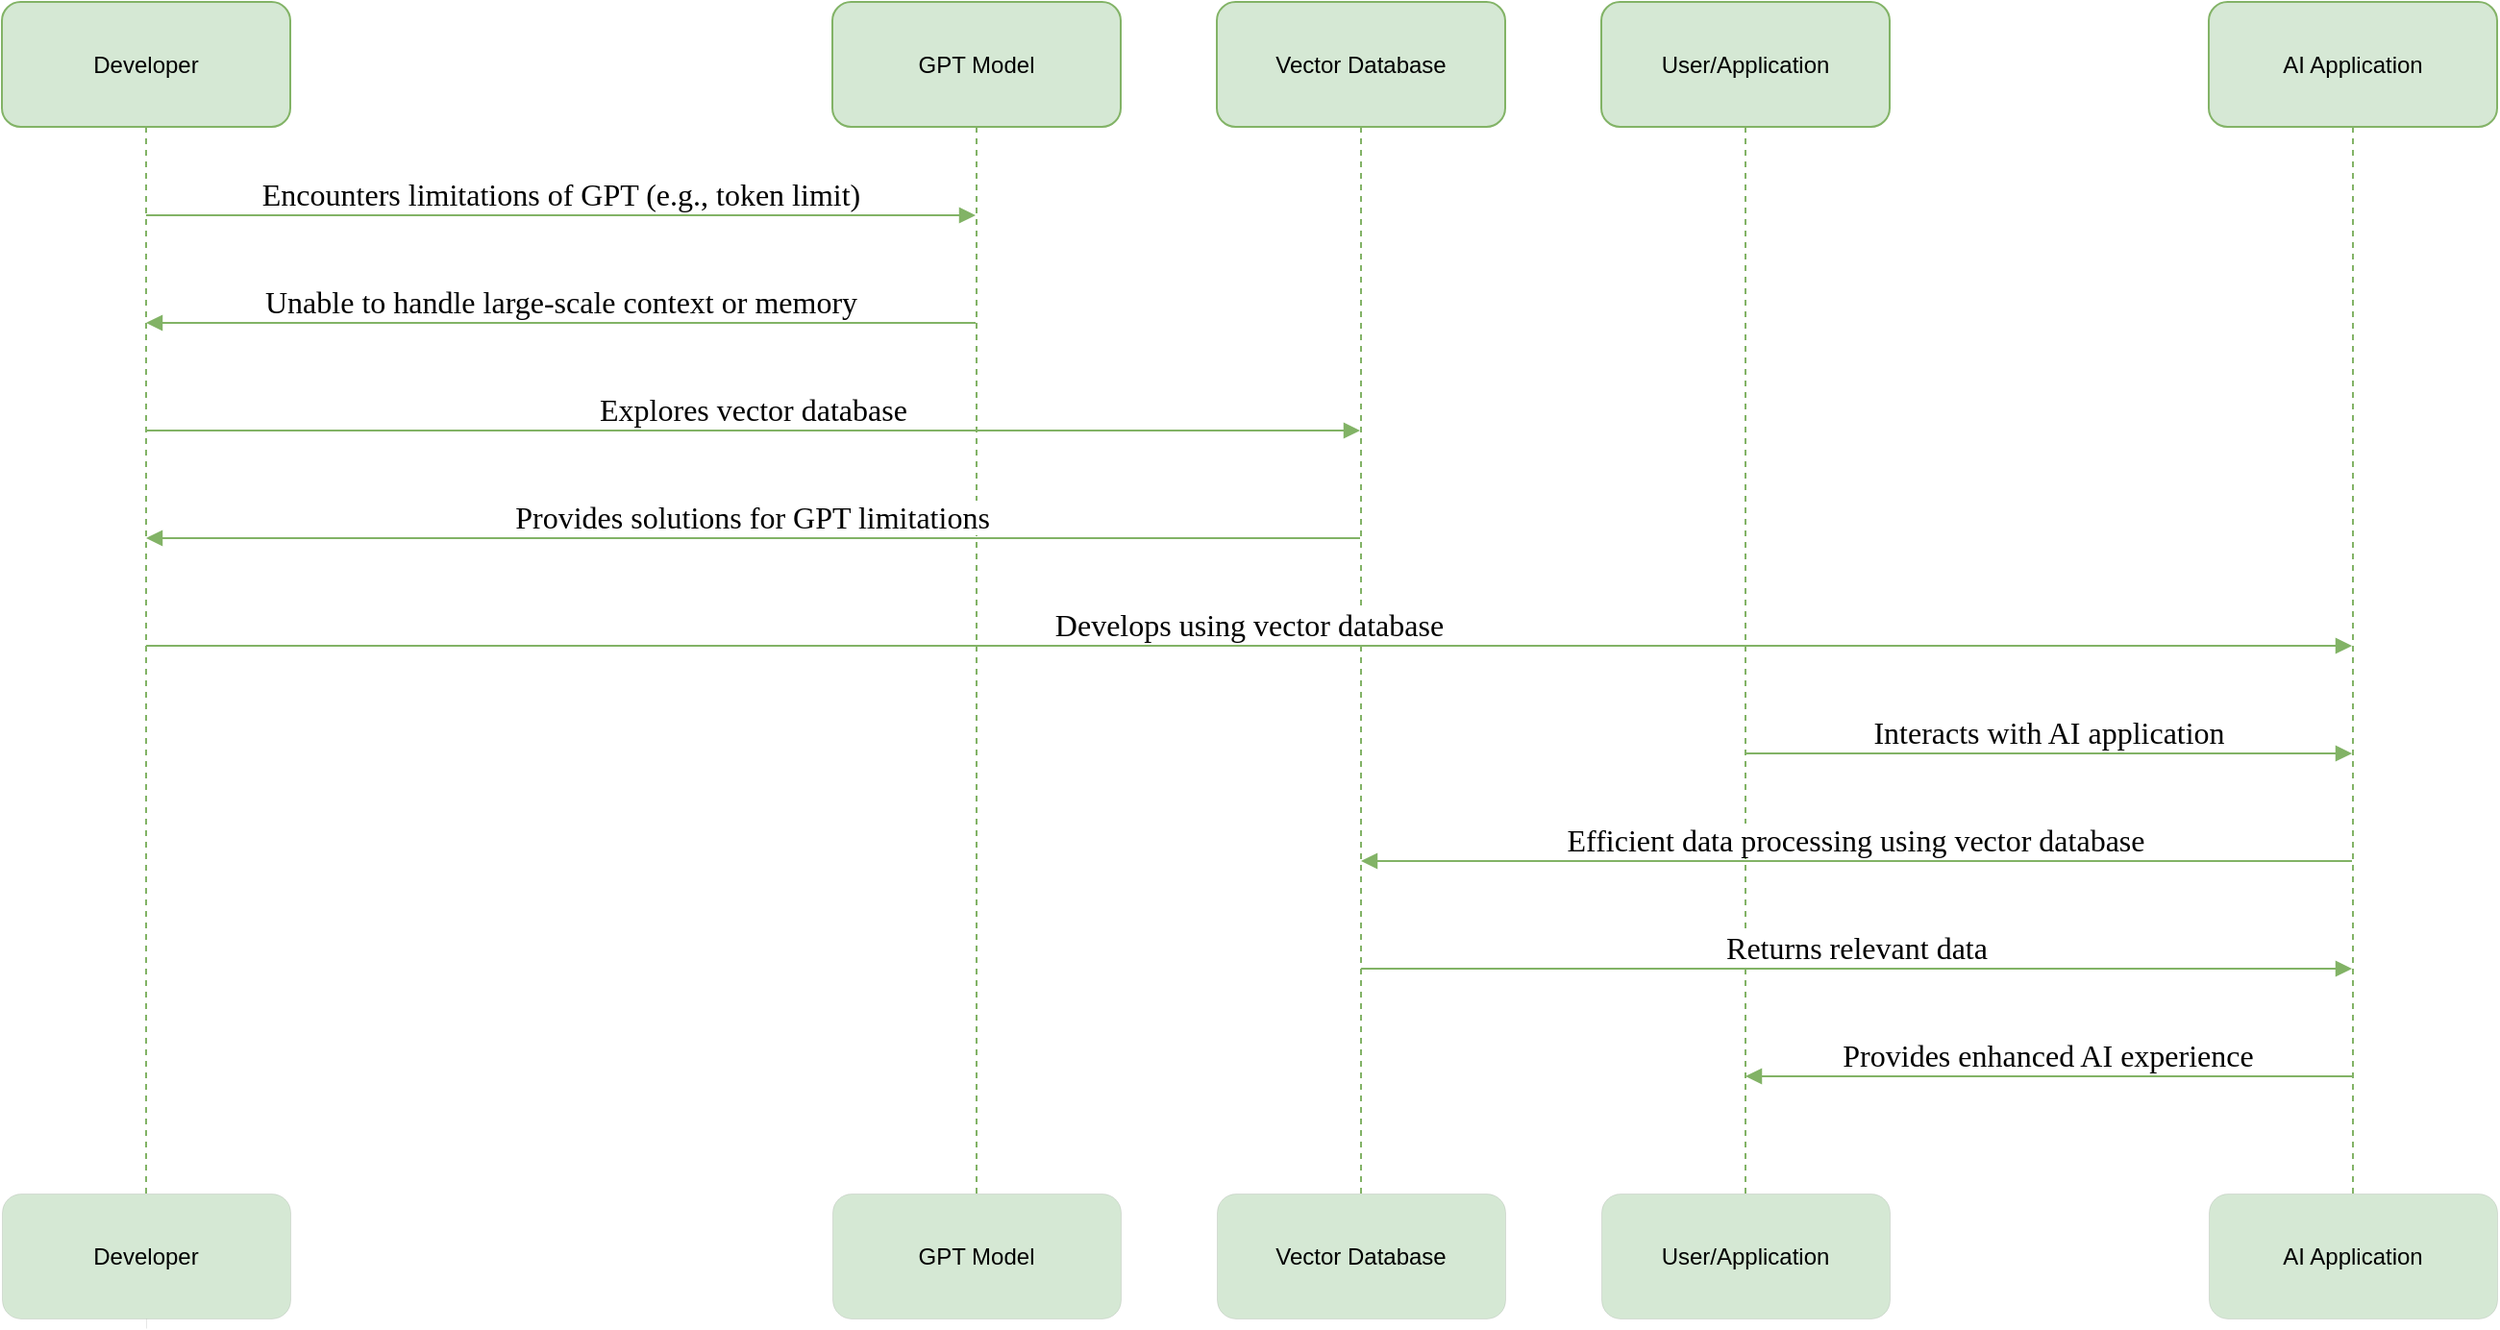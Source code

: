 <mxfile version="22.1.21" type="github">
  <diagram name="第 1 页" id="jhO5NhgoIZsw4oM-Iyyo">
    <mxGraphModel dx="1741" dy="1113" grid="0" gridSize="10" guides="1" tooltips="1" connect="1" arrows="1" fold="1" page="0" pageScale="1" pageWidth="1600" pageHeight="900" background="none" math="0" shadow="0">
      <root>
        <mxCell id="0" />
        <mxCell id="1" parent="0" />
        <mxCell id="D_TtH3e5i3Kp7y9emndk-15" value="Developer" style="shape=umlLifeline;perimeter=lifelinePerimeter;whiteSpace=wrap;container=1;dropTarget=0;collapsible=0;recursiveResize=0;outlineConnect=0;portConstraint=eastwest;newEdgeStyle={&quot;edgeStyle&quot;:&quot;elbowEdgeStyle&quot;,&quot;elbow&quot;:&quot;vertical&quot;,&quot;curved&quot;:0,&quot;rounded&quot;:0};size=65;fillColor=#d5e8d4;strokeColor=#82b366;rounded=1;glass=0;shadow=0;" vertex="1" parent="1">
          <mxGeometry x="20" y="20" width="150" height="664" as="geometry" />
        </mxCell>
        <mxCell id="D_TtH3e5i3Kp7y9emndk-16" value="GPT Model" style="shape=umlLifeline;perimeter=lifelinePerimeter;whiteSpace=wrap;container=1;dropTarget=0;collapsible=0;recursiveResize=0;outlineConnect=0;portConstraint=eastwest;newEdgeStyle={&quot;edgeStyle&quot;:&quot;elbowEdgeStyle&quot;,&quot;elbow&quot;:&quot;vertical&quot;,&quot;curved&quot;:0,&quot;rounded&quot;:0};size=65;fillColor=#d5e8d4;strokeColor=#82b366;rounded=1;glass=0;shadow=0;" vertex="1" parent="1">
          <mxGeometry x="452" y="20" width="150" height="664" as="geometry" />
        </mxCell>
        <mxCell id="D_TtH3e5i3Kp7y9emndk-17" value="Vector Database" style="shape=umlLifeline;perimeter=lifelinePerimeter;whiteSpace=wrap;container=1;dropTarget=0;collapsible=0;recursiveResize=0;outlineConnect=0;portConstraint=eastwest;newEdgeStyle={&quot;edgeStyle&quot;:&quot;elbowEdgeStyle&quot;,&quot;elbow&quot;:&quot;vertical&quot;,&quot;curved&quot;:0,&quot;rounded&quot;:0};size=65;fillColor=#d5e8d4;strokeColor=#82b366;rounded=1;glass=0;shadow=0;" vertex="1" parent="1">
          <mxGeometry x="652" y="20" width="150" height="664" as="geometry" />
        </mxCell>
        <mxCell id="D_TtH3e5i3Kp7y9emndk-18" value="User/Application" style="shape=umlLifeline;perimeter=lifelinePerimeter;whiteSpace=wrap;container=1;dropTarget=0;collapsible=0;recursiveResize=0;outlineConnect=0;portConstraint=eastwest;newEdgeStyle={&quot;edgeStyle&quot;:&quot;elbowEdgeStyle&quot;,&quot;elbow&quot;:&quot;vertical&quot;,&quot;curved&quot;:0,&quot;rounded&quot;:0};size=65;fillColor=#d5e8d4;strokeColor=#82b366;rounded=1;glass=0;shadow=0;" vertex="1" parent="1">
          <mxGeometry x="852" y="20" width="150" height="664" as="geometry" />
        </mxCell>
        <mxCell id="D_TtH3e5i3Kp7y9emndk-19" value="AI Application" style="shape=umlLifeline;perimeter=lifelinePerimeter;whiteSpace=wrap;container=1;dropTarget=0;collapsible=0;recursiveResize=0;outlineConnect=0;portConstraint=eastwest;newEdgeStyle={&quot;edgeStyle&quot;:&quot;elbowEdgeStyle&quot;,&quot;elbow&quot;:&quot;vertical&quot;,&quot;curved&quot;:0,&quot;rounded&quot;:0};size=65;fillColor=#d6e8d5;strokeColor=#83b367;gradientColor=none;rounded=1;glass=0;shadow=0;" vertex="1" parent="1">
          <mxGeometry x="1168" y="20" width="150" height="664" as="geometry" />
        </mxCell>
        <mxCell id="D_TtH3e5i3Kp7y9emndk-20" value="Encounters limitations of GPT (e.g., token limit)" style="verticalAlign=bottom;endArrow=block;edgeStyle=elbowEdgeStyle;elbow=vertical;curved=0;rounded=0;fillColor=#d5e8d4;strokeColor=#82b366;fontSize=16;fontFamily=Comic Sans MS;" edge="1" parent="1" source="D_TtH3e5i3Kp7y9emndk-15" target="D_TtH3e5i3Kp7y9emndk-16">
          <mxGeometry relative="1" as="geometry">
            <Array as="points">
              <mxPoint x="321" y="131" />
            </Array>
          </mxGeometry>
        </mxCell>
        <mxCell id="D_TtH3e5i3Kp7y9emndk-21" value="Unable to handle large-scale context or memory" style="verticalAlign=bottom;endArrow=block;edgeStyle=elbowEdgeStyle;elbow=vertical;curved=0;rounded=0;fillColor=#d5e8d4;strokeColor=#82b366;fontFamily=Comic Sans MS;fontSize=16;" edge="1" parent="1" source="D_TtH3e5i3Kp7y9emndk-16" target="D_TtH3e5i3Kp7y9emndk-15">
          <mxGeometry x="-0.001" relative="1" as="geometry">
            <Array as="points">
              <mxPoint x="321" y="187" />
            </Array>
            <mxPoint as="offset" />
          </mxGeometry>
        </mxCell>
        <mxCell id="D_TtH3e5i3Kp7y9emndk-22" value="Explores vector database" style="verticalAlign=bottom;endArrow=block;edgeStyle=elbowEdgeStyle;elbow=vertical;curved=0;rounded=0;fillColor=#d5e8d4;strokeColor=#82b366;fontFamily=Comic Sans MS;fontSize=16;" edge="1" parent="1" source="D_TtH3e5i3Kp7y9emndk-15" target="D_TtH3e5i3Kp7y9emndk-17">
          <mxGeometry relative="1" as="geometry">
            <Array as="points">
              <mxPoint x="421" y="243" />
            </Array>
          </mxGeometry>
        </mxCell>
        <mxCell id="D_TtH3e5i3Kp7y9emndk-23" value="Provides solutions for GPT limitations" style="verticalAlign=bottom;endArrow=block;edgeStyle=elbowEdgeStyle;elbow=horizontal;curved=0;rounded=0;fillColor=#d5e8d4;strokeColor=#82b366;fontFamily=Comic Sans MS;fontSize=16;" edge="1" parent="1" source="D_TtH3e5i3Kp7y9emndk-17" target="D_TtH3e5i3Kp7y9emndk-15">
          <mxGeometry relative="1" as="geometry">
            <Array as="points">
              <mxPoint x="421" y="299" />
            </Array>
          </mxGeometry>
        </mxCell>
        <mxCell id="D_TtH3e5i3Kp7y9emndk-24" value="Develops using vector database" style="verticalAlign=bottom;endArrow=block;edgeStyle=elbowEdgeStyle;elbow=vertical;curved=0;rounded=0;fillColor=#d5e8d4;strokeColor=#82b366;fontSize=16;fontFamily=Comic Sans MS;" edge="1" parent="1" source="D_TtH3e5i3Kp7y9emndk-15" target="D_TtH3e5i3Kp7y9emndk-19">
          <mxGeometry relative="1" as="geometry">
            <Array as="points">
              <mxPoint x="679" y="355" />
            </Array>
          </mxGeometry>
        </mxCell>
        <mxCell id="D_TtH3e5i3Kp7y9emndk-25" value="Interacts with AI application" style="verticalAlign=bottom;endArrow=block;edgeStyle=elbowEdgeStyle;elbow=horizontal;curved=0;rounded=0;fillColor=#d5e8d4;strokeColor=#82b366;fontSize=16;fontFamily=Comic Sans MS;" edge="1" parent="1" source="D_TtH3e5i3Kp7y9emndk-18" target="D_TtH3e5i3Kp7y9emndk-19">
          <mxGeometry relative="1" as="geometry">
            <Array as="points">
              <mxPoint x="1095" y="411" />
            </Array>
          </mxGeometry>
        </mxCell>
        <mxCell id="D_TtH3e5i3Kp7y9emndk-26" value="Efficient data processing using vector database" style="verticalAlign=bottom;endArrow=block;edgeStyle=elbowEdgeStyle;elbow=vertical;curved=0;rounded=0;fillColor=#d5e8d4;strokeColor=#82b366;fontSize=16;fontFamily=Comic Sans MS;" edge="1" parent="1" source="D_TtH3e5i3Kp7y9emndk-19" target="D_TtH3e5i3Kp7y9emndk-17">
          <mxGeometry relative="1" as="geometry">
            <Array as="points">
              <mxPoint x="995" y="467" />
            </Array>
          </mxGeometry>
        </mxCell>
        <mxCell id="D_TtH3e5i3Kp7y9emndk-27" value="Returns relevant data" style="verticalAlign=bottom;endArrow=block;edgeStyle=elbowEdgeStyle;elbow=horizontal;curved=0;rounded=0;fillColor=#d5e8d4;strokeColor=#82b366;fontSize=16;fontFamily=Comic Sans MS;" edge="1" parent="1" source="D_TtH3e5i3Kp7y9emndk-17" target="D_TtH3e5i3Kp7y9emndk-19">
          <mxGeometry relative="1" as="geometry">
            <Array as="points">
              <mxPoint x="995" y="523" />
            </Array>
          </mxGeometry>
        </mxCell>
        <mxCell id="D_TtH3e5i3Kp7y9emndk-28" value="Provides enhanced AI experience" style="verticalAlign=bottom;endArrow=block;edgeStyle=elbowEdgeStyle;elbow=vertical;curved=0;rounded=0;fillColor=#d5e8d4;strokeColor=#82b366;fontSize=16;fontFamily=Comic Sans MS;" edge="1" parent="1" source="D_TtH3e5i3Kp7y9emndk-19" target="D_TtH3e5i3Kp7y9emndk-18">
          <mxGeometry relative="1" as="geometry">
            <Array as="points">
              <mxPoint x="1095" y="579" />
            </Array>
          </mxGeometry>
        </mxCell>
        <mxCell id="D_TtH3e5i3Kp7y9emndk-35" value="Developer" style="shape=umlLifeline;perimeter=lifelinePerimeter;whiteSpace=wrap;container=1;dropTarget=0;collapsible=0;recursiveResize=0;outlineConnect=0;portConstraint=eastwest;newEdgeStyle={&quot;edgeStyle&quot;:&quot;elbowEdgeStyle&quot;,&quot;elbow&quot;:&quot;vertical&quot;,&quot;curved&quot;:0,&quot;rounded&quot;:0};size=65;fillColor=#d5e8d4;strokeColor=default;strokeWidth=0;rounded=1;glass=0;shadow=0;" vertex="1" parent="1">
          <mxGeometry x="20" y="640" width="150" height="70" as="geometry" />
        </mxCell>
        <mxCell id="D_TtH3e5i3Kp7y9emndk-36" value="GPT Model" style="shape=umlLifeline;perimeter=lifelinePerimeter;whiteSpace=wrap;container=1;dropTarget=0;collapsible=0;recursiveResize=0;outlineConnect=0;portConstraint=eastwest;newEdgeStyle={&quot;edgeStyle&quot;:&quot;elbowEdgeStyle&quot;,&quot;elbow&quot;:&quot;vertical&quot;,&quot;curved&quot;:0,&quot;rounded&quot;:0};size=65;fillColor=#d5e8d4;strokeColor=default;strokeWidth=0;rounded=1;glass=0;shadow=0;" vertex="1" parent="1">
          <mxGeometry x="452" y="640" width="150" height="65" as="geometry" />
        </mxCell>
        <mxCell id="D_TtH3e5i3Kp7y9emndk-37" value="Vector Database" style="shape=umlLifeline;perimeter=lifelinePerimeter;whiteSpace=wrap;container=1;dropTarget=0;collapsible=0;recursiveResize=0;outlineConnect=0;portConstraint=eastwest;newEdgeStyle={&quot;edgeStyle&quot;:&quot;elbowEdgeStyle&quot;,&quot;elbow&quot;:&quot;vertical&quot;,&quot;curved&quot;:0,&quot;rounded&quot;:0};size=65;fillColor=#d5e8d4;strokeColor=default;strokeWidth=0;rounded=1;glass=0;shadow=0;" vertex="1" parent="1">
          <mxGeometry x="652" y="640" width="150" height="65" as="geometry" />
        </mxCell>
        <mxCell id="D_TtH3e5i3Kp7y9emndk-38" value="User/Application" style="shape=umlLifeline;perimeter=lifelinePerimeter;whiteSpace=wrap;container=1;dropTarget=0;collapsible=0;recursiveResize=0;outlineConnect=0;portConstraint=eastwest;newEdgeStyle={&quot;edgeStyle&quot;:&quot;elbowEdgeStyle&quot;,&quot;elbow&quot;:&quot;vertical&quot;,&quot;curved&quot;:0,&quot;rounded&quot;:0};size=65;fillColor=#d5e8d4;strokeColor=default;strokeWidth=0;rounded=1;glass=0;shadow=0;" vertex="1" parent="1">
          <mxGeometry x="852" y="640" width="150" height="65" as="geometry" />
        </mxCell>
        <mxCell id="D_TtH3e5i3Kp7y9emndk-39" value="AI Application" style="shape=umlLifeline;perimeter=lifelinePerimeter;whiteSpace=wrap;container=1;dropTarget=0;collapsible=0;recursiveResize=0;outlineConnect=0;portConstraint=eastwest;newEdgeStyle={&quot;edgeStyle&quot;:&quot;elbowEdgeStyle&quot;,&quot;elbow&quot;:&quot;vertical&quot;,&quot;curved&quot;:0,&quot;rounded&quot;:0};size=65;fillColor=#d5e8d4;strokeColor=default;strokeWidth=0;rounded=1;glass=0;shadow=0;" vertex="1" parent="1">
          <mxGeometry x="1168" y="640" width="150" height="65" as="geometry" />
        </mxCell>
      </root>
    </mxGraphModel>
  </diagram>
</mxfile>
